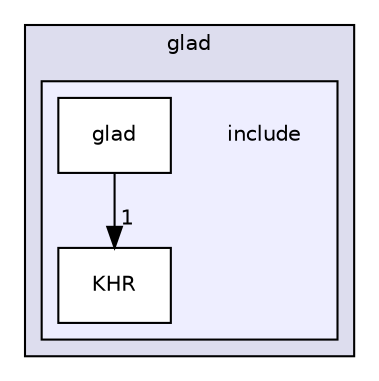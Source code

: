 digraph "glad/include" {
  compound=true
  node [ fontsize="10", fontname="Helvetica"];
  edge [ labelfontsize="10", labelfontname="Helvetica"];
  subgraph clusterdir_59abd49875316e4155a79864a290b9ca {
    graph [ bgcolor="#ddddee", pencolor="black", label="glad" fontname="Helvetica", fontsize="10", URL="dir_59abd49875316e4155a79864a290b9ca.html"]
  subgraph clusterdir_98ed8c9d31ea74e915031ecd8c9a6bc9 {
    graph [ bgcolor="#eeeeff", pencolor="black", label="" URL="dir_98ed8c9d31ea74e915031ecd8c9a6bc9.html"];
    dir_98ed8c9d31ea74e915031ecd8c9a6bc9 [shape=plaintext label="include"];
    dir_af77128a919decbb414ecf654c489d8b [shape=box label="glad" color="black" fillcolor="white" style="filled" URL="dir_af77128a919decbb414ecf654c489d8b.html"];
    dir_6ce42f94086d85042678791e3938dcb2 [shape=box label="KHR" color="black" fillcolor="white" style="filled" URL="dir_6ce42f94086d85042678791e3938dcb2.html"];
  }
  }
  dir_af77128a919decbb414ecf654c489d8b->dir_6ce42f94086d85042678791e3938dcb2 [headlabel="1", labeldistance=1.5 headhref="dir_000002_000003.html"];
}
